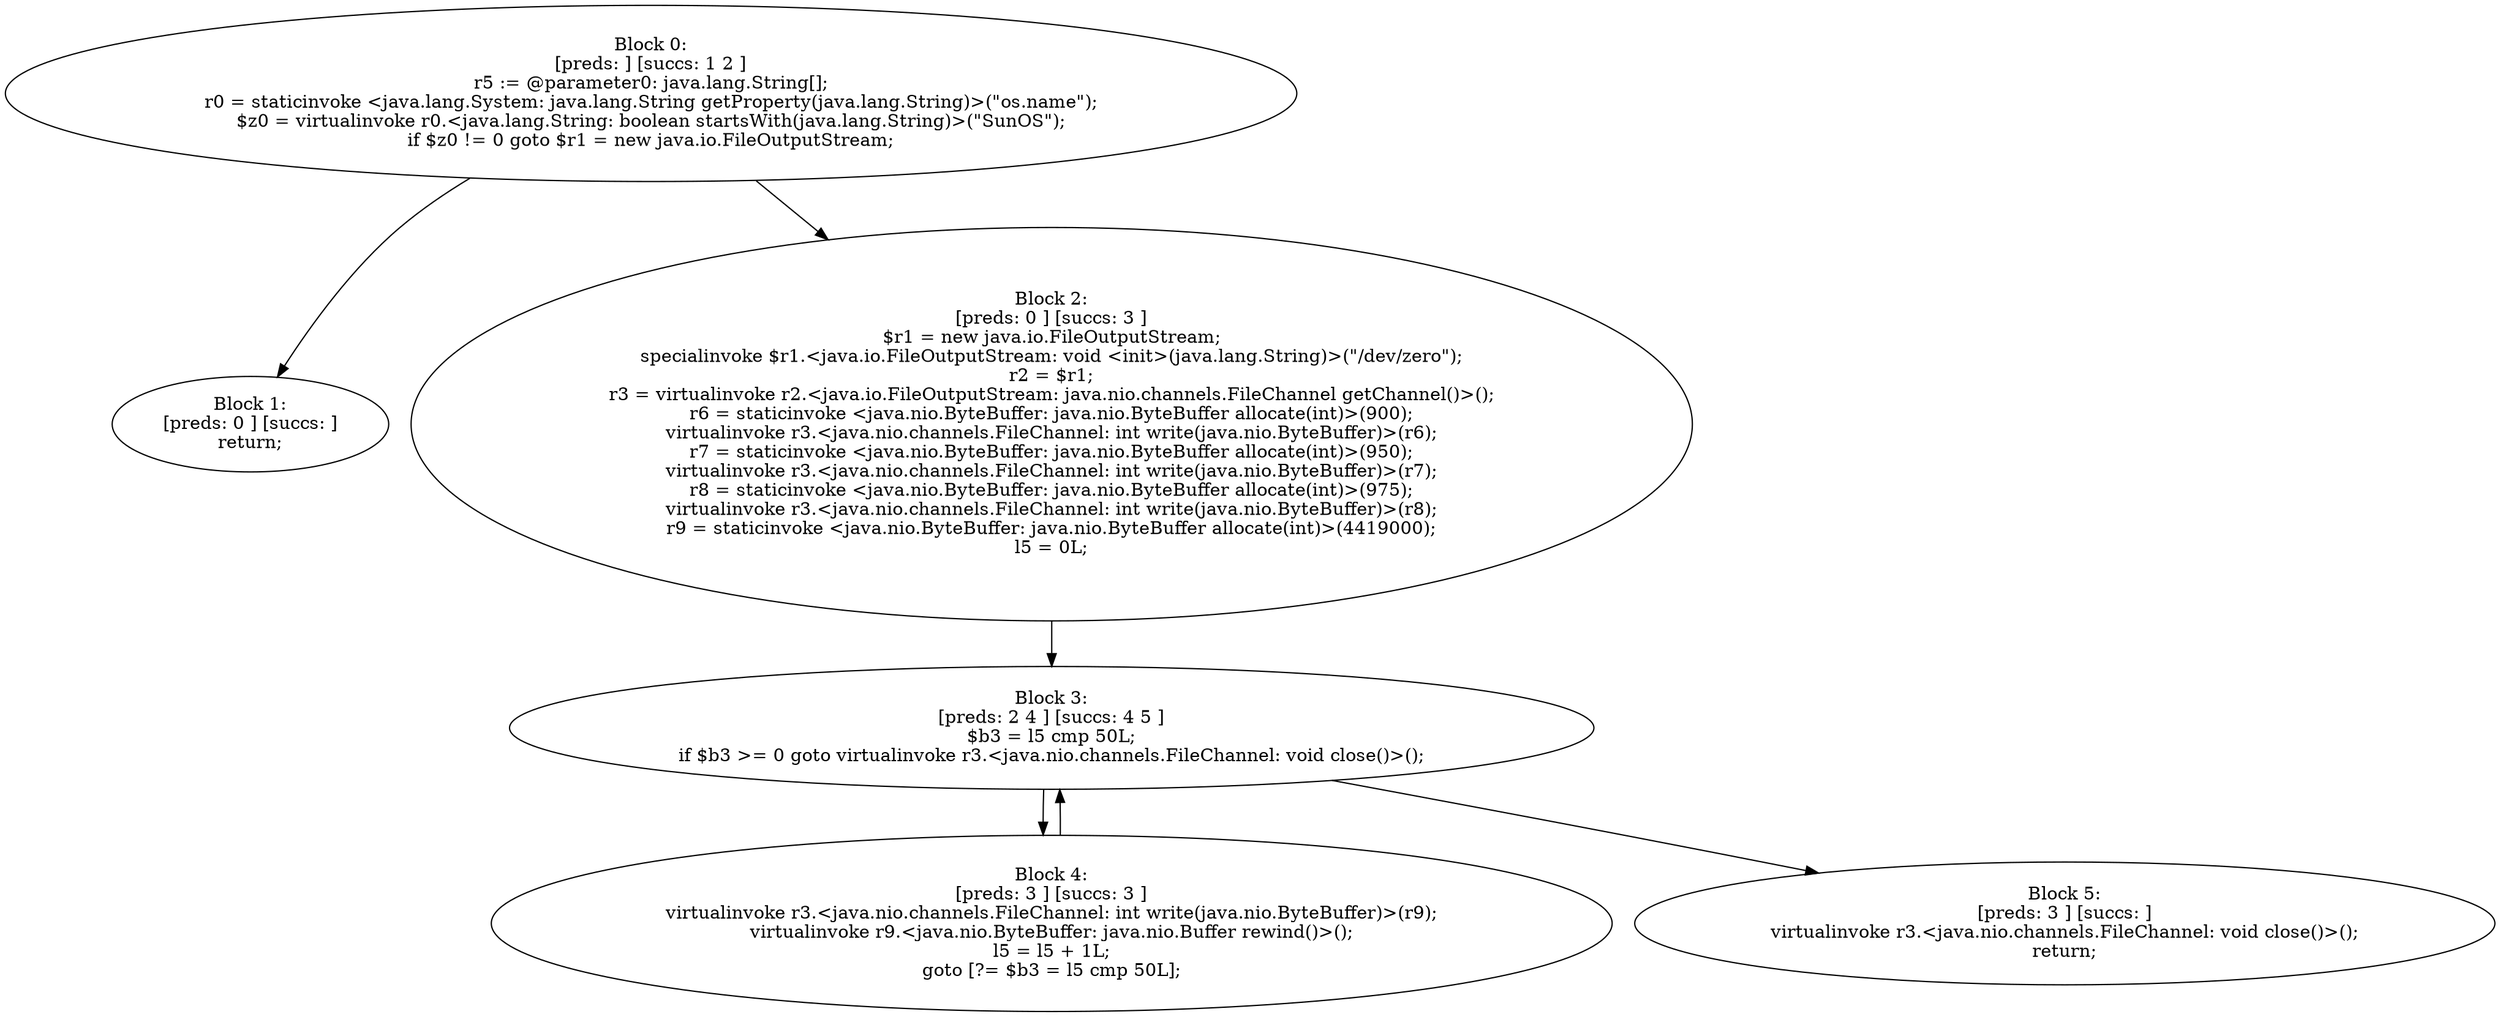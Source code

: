 digraph "unitGraph" {
    "Block 0:
[preds: ] [succs: 1 2 ]
r5 := @parameter0: java.lang.String[];
r0 = staticinvoke <java.lang.System: java.lang.String getProperty(java.lang.String)>(\"os.name\");
$z0 = virtualinvoke r0.<java.lang.String: boolean startsWith(java.lang.String)>(\"SunOS\");
if $z0 != 0 goto $r1 = new java.io.FileOutputStream;
"
    "Block 1:
[preds: 0 ] [succs: ]
return;
"
    "Block 2:
[preds: 0 ] [succs: 3 ]
$r1 = new java.io.FileOutputStream;
specialinvoke $r1.<java.io.FileOutputStream: void <init>(java.lang.String)>(\"/dev/zero\");
r2 = $r1;
r3 = virtualinvoke r2.<java.io.FileOutputStream: java.nio.channels.FileChannel getChannel()>();
r6 = staticinvoke <java.nio.ByteBuffer: java.nio.ByteBuffer allocate(int)>(900);
virtualinvoke r3.<java.nio.channels.FileChannel: int write(java.nio.ByteBuffer)>(r6);
r7 = staticinvoke <java.nio.ByteBuffer: java.nio.ByteBuffer allocate(int)>(950);
virtualinvoke r3.<java.nio.channels.FileChannel: int write(java.nio.ByteBuffer)>(r7);
r8 = staticinvoke <java.nio.ByteBuffer: java.nio.ByteBuffer allocate(int)>(975);
virtualinvoke r3.<java.nio.channels.FileChannel: int write(java.nio.ByteBuffer)>(r8);
r9 = staticinvoke <java.nio.ByteBuffer: java.nio.ByteBuffer allocate(int)>(4419000);
l5 = 0L;
"
    "Block 3:
[preds: 2 4 ] [succs: 4 5 ]
$b3 = l5 cmp 50L;
if $b3 >= 0 goto virtualinvoke r3.<java.nio.channels.FileChannel: void close()>();
"
    "Block 4:
[preds: 3 ] [succs: 3 ]
virtualinvoke r3.<java.nio.channels.FileChannel: int write(java.nio.ByteBuffer)>(r9);
virtualinvoke r9.<java.nio.ByteBuffer: java.nio.Buffer rewind()>();
l5 = l5 + 1L;
goto [?= $b3 = l5 cmp 50L];
"
    "Block 5:
[preds: 3 ] [succs: ]
virtualinvoke r3.<java.nio.channels.FileChannel: void close()>();
return;
"
    "Block 0:
[preds: ] [succs: 1 2 ]
r5 := @parameter0: java.lang.String[];
r0 = staticinvoke <java.lang.System: java.lang.String getProperty(java.lang.String)>(\"os.name\");
$z0 = virtualinvoke r0.<java.lang.String: boolean startsWith(java.lang.String)>(\"SunOS\");
if $z0 != 0 goto $r1 = new java.io.FileOutputStream;
"->"Block 1:
[preds: 0 ] [succs: ]
return;
";
    "Block 0:
[preds: ] [succs: 1 2 ]
r5 := @parameter0: java.lang.String[];
r0 = staticinvoke <java.lang.System: java.lang.String getProperty(java.lang.String)>(\"os.name\");
$z0 = virtualinvoke r0.<java.lang.String: boolean startsWith(java.lang.String)>(\"SunOS\");
if $z0 != 0 goto $r1 = new java.io.FileOutputStream;
"->"Block 2:
[preds: 0 ] [succs: 3 ]
$r1 = new java.io.FileOutputStream;
specialinvoke $r1.<java.io.FileOutputStream: void <init>(java.lang.String)>(\"/dev/zero\");
r2 = $r1;
r3 = virtualinvoke r2.<java.io.FileOutputStream: java.nio.channels.FileChannel getChannel()>();
r6 = staticinvoke <java.nio.ByteBuffer: java.nio.ByteBuffer allocate(int)>(900);
virtualinvoke r3.<java.nio.channels.FileChannel: int write(java.nio.ByteBuffer)>(r6);
r7 = staticinvoke <java.nio.ByteBuffer: java.nio.ByteBuffer allocate(int)>(950);
virtualinvoke r3.<java.nio.channels.FileChannel: int write(java.nio.ByteBuffer)>(r7);
r8 = staticinvoke <java.nio.ByteBuffer: java.nio.ByteBuffer allocate(int)>(975);
virtualinvoke r3.<java.nio.channels.FileChannel: int write(java.nio.ByteBuffer)>(r8);
r9 = staticinvoke <java.nio.ByteBuffer: java.nio.ByteBuffer allocate(int)>(4419000);
l5 = 0L;
";
    "Block 2:
[preds: 0 ] [succs: 3 ]
$r1 = new java.io.FileOutputStream;
specialinvoke $r1.<java.io.FileOutputStream: void <init>(java.lang.String)>(\"/dev/zero\");
r2 = $r1;
r3 = virtualinvoke r2.<java.io.FileOutputStream: java.nio.channels.FileChannel getChannel()>();
r6 = staticinvoke <java.nio.ByteBuffer: java.nio.ByteBuffer allocate(int)>(900);
virtualinvoke r3.<java.nio.channels.FileChannel: int write(java.nio.ByteBuffer)>(r6);
r7 = staticinvoke <java.nio.ByteBuffer: java.nio.ByteBuffer allocate(int)>(950);
virtualinvoke r3.<java.nio.channels.FileChannel: int write(java.nio.ByteBuffer)>(r7);
r8 = staticinvoke <java.nio.ByteBuffer: java.nio.ByteBuffer allocate(int)>(975);
virtualinvoke r3.<java.nio.channels.FileChannel: int write(java.nio.ByteBuffer)>(r8);
r9 = staticinvoke <java.nio.ByteBuffer: java.nio.ByteBuffer allocate(int)>(4419000);
l5 = 0L;
"->"Block 3:
[preds: 2 4 ] [succs: 4 5 ]
$b3 = l5 cmp 50L;
if $b3 >= 0 goto virtualinvoke r3.<java.nio.channels.FileChannel: void close()>();
";
    "Block 3:
[preds: 2 4 ] [succs: 4 5 ]
$b3 = l5 cmp 50L;
if $b3 >= 0 goto virtualinvoke r3.<java.nio.channels.FileChannel: void close()>();
"->"Block 4:
[preds: 3 ] [succs: 3 ]
virtualinvoke r3.<java.nio.channels.FileChannel: int write(java.nio.ByteBuffer)>(r9);
virtualinvoke r9.<java.nio.ByteBuffer: java.nio.Buffer rewind()>();
l5 = l5 + 1L;
goto [?= $b3 = l5 cmp 50L];
";
    "Block 3:
[preds: 2 4 ] [succs: 4 5 ]
$b3 = l5 cmp 50L;
if $b3 >= 0 goto virtualinvoke r3.<java.nio.channels.FileChannel: void close()>();
"->"Block 5:
[preds: 3 ] [succs: ]
virtualinvoke r3.<java.nio.channels.FileChannel: void close()>();
return;
";
    "Block 4:
[preds: 3 ] [succs: 3 ]
virtualinvoke r3.<java.nio.channels.FileChannel: int write(java.nio.ByteBuffer)>(r9);
virtualinvoke r9.<java.nio.ByteBuffer: java.nio.Buffer rewind()>();
l5 = l5 + 1L;
goto [?= $b3 = l5 cmp 50L];
"->"Block 3:
[preds: 2 4 ] [succs: 4 5 ]
$b3 = l5 cmp 50L;
if $b3 >= 0 goto virtualinvoke r3.<java.nio.channels.FileChannel: void close()>();
";
}
